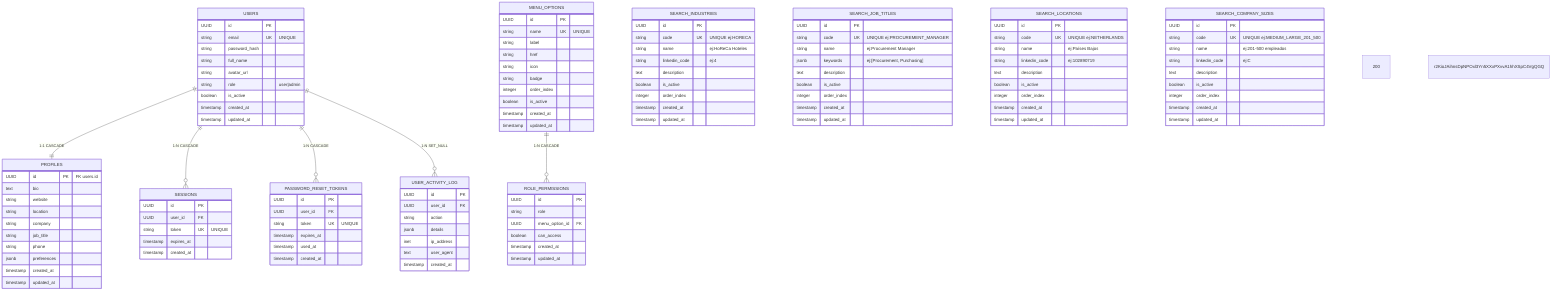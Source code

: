 erDiagram
    %% NÚCLEO DE AUTENTICACIÓN
    USERS {
        UUID id PK
        string email UK "UNIQUE"
        string password_hash
        string full_name
        string avatar_url
        string role "user|admin"
        boolean is_active
        timestamp created_at
        timestamp updated_at
    }
    
    PROFILES {
        UUID id PK "FK users.id"
        text bio
        string website
        string location
        string company
        string job_title
        string phone
        jsonb preferences
        timestamp created_at
        timestamp updated_at
    }
    
    %% GESTIÓN DE SESIONES
    SESSIONS {
        UUID id PK
        UUID user_id FK
        string token UK "UNIQUE"
        timestamp expires_at
        timestamp created_at
    }
    
    PASSWORD_RESET_TOKENS {
        UUID id PK
        UUID user_id FK
        string token UK "UNIQUE"
        timestamp expires_at
        timestamp used_at
        timestamp created_at
    }
    
    %% AUDITORÍA
    USER_ACTIVITY_LOG {
        UUID id PK
        UUID user_id FK
        string action
        jsonb details
        inet ip_address
        text user_agent
        timestamp created_at
    }
    
    %% SISTEMA DE PERMISOS
    MENU_OPTIONS {
        UUID id PK
        string name UK "UNIQUE"
        string label
        string href
        string icon
        string badge
        integer order_index
        boolean is_active
        timestamp created_at
        timestamp updated_at
    }
    
    ROLE_PERMISSIONS {
        UUID id PK
        string role
        UUID menu_option_id FK
        boolean can_access
        timestamp created_at
        timestamp updated_at
    }
    
    %% MAPEO PHANTOMBUSTER - INDUSTRIAS
    SEARCH_INDUSTRIES {
        UUID id PK
        string code UK "UNIQUE ej:HORECA"
        string name "ej:HoReCa Hoteles"
        string linkedin_code "ej:4"
        text description
        boolean is_active
        integer order_index
        timestamp created_at
        timestamp updated_at
    }
    
    %% MAPEO PHANTOMBUSTER - JOB TITLES  
    SEARCH_JOB_TITLES {
        UUID id PK
        string code UK "UNIQUE ej:PROCUREMENT_MANAGER"
        string name "ej:Procurement Manager"
        jsonb keywords "ej:[Procurement, Purchasing]"
        text description
        boolean is_active
        integer order_index
        timestamp created_at
        timestamp updated_at
    }
    
    %% MAPEO PHANTOMBUSTER - UBICACIONES
    SEARCH_LOCATIONS {
        UUID id PK
        string code UK "UNIQUE ej:NETHERLANDS"
        string name "ej:Países Bajos"
        string linkedin_code "ej:102890719"
        text description
        boolean is_active
        integer order_index
        timestamp created_at
        timestamp updated_at
    }
    
    %% MAPEO PHANTOMBUSTER - TAMAÑOS EMPRESA
    SEARCH_COMPANY_SIZES {
        UUID id PK
        string code UK "UNIQUE ej:MEDIUM_LARGE_201_500"
        string name "ej:201-500 empleados"
        string linkedin_code "ej:C"
        text description
        boolean is_active
        integer order_index
        timestamp created_at
        timestamp updated_at
    }
    
    %% RELACIONES PRINCIPALES
    USERS ||--|| PROFILES : "1:1 CASCADE"
    USERS ||--o{ SESSIONS : "1:N CASCADE"
    USERS ||--o{ PASSWORD_RESET_TOKENS : "1:N CASCADE"
    USERS ||--o{ USER_ACTIVITY_LOG : "1:N SET_NULL"
    
    %% RELACIONES DE PERMISOS
    MENU_OPTIONS ||--o{ ROLE_PERMISSIONS : "1:N CASCADE"
    
    %% NOTA: Las tablas de mapeo (SEARCH_*) son independientes
    %% y no tienen relaciones FK con otras tablas del sistema
    
    
    200
    
    
    
    r2KioJAihnsDpNPOxl3Yn5XXxPXvvA1hhXSpC4VgQGQ